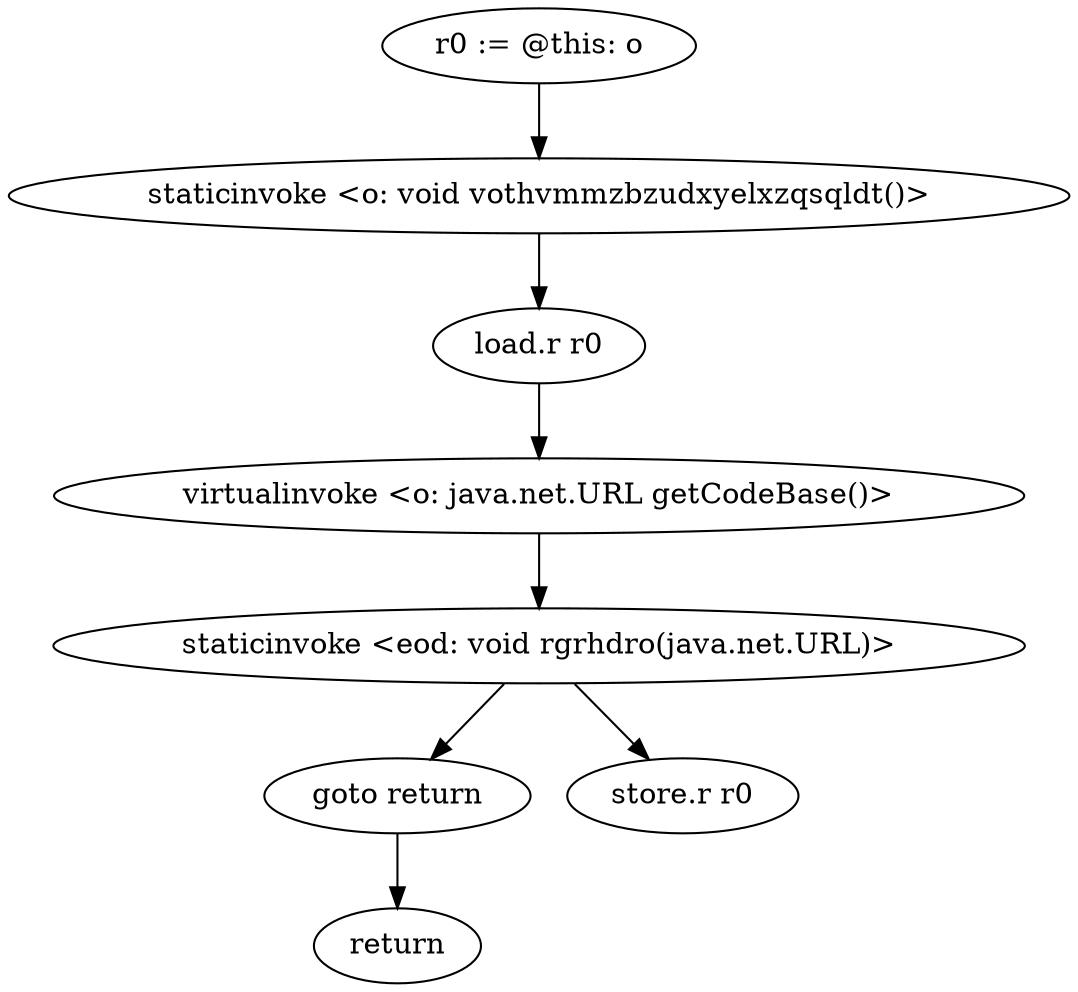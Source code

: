 digraph "" {
    "r0 := @this: o"
    "staticinvoke <o: void vothvmmzbzudxyelxzqsqldt()>"
    "r0 := @this: o"->"staticinvoke <o: void vothvmmzbzudxyelxzqsqldt()>";
    "load.r r0"
    "staticinvoke <o: void vothvmmzbzudxyelxzqsqldt()>"->"load.r r0";
    "virtualinvoke <o: java.net.URL getCodeBase()>"
    "load.r r0"->"virtualinvoke <o: java.net.URL getCodeBase()>";
    "staticinvoke <eod: void rgrhdro(java.net.URL)>"
    "virtualinvoke <o: java.net.URL getCodeBase()>"->"staticinvoke <eod: void rgrhdro(java.net.URL)>";
    "goto return"
    "staticinvoke <eod: void rgrhdro(java.net.URL)>"->"goto return";
    "return"
    "goto return"->"return";
    "store.r r0"
    "staticinvoke <eod: void rgrhdro(java.net.URL)>"->"store.r r0";
}
